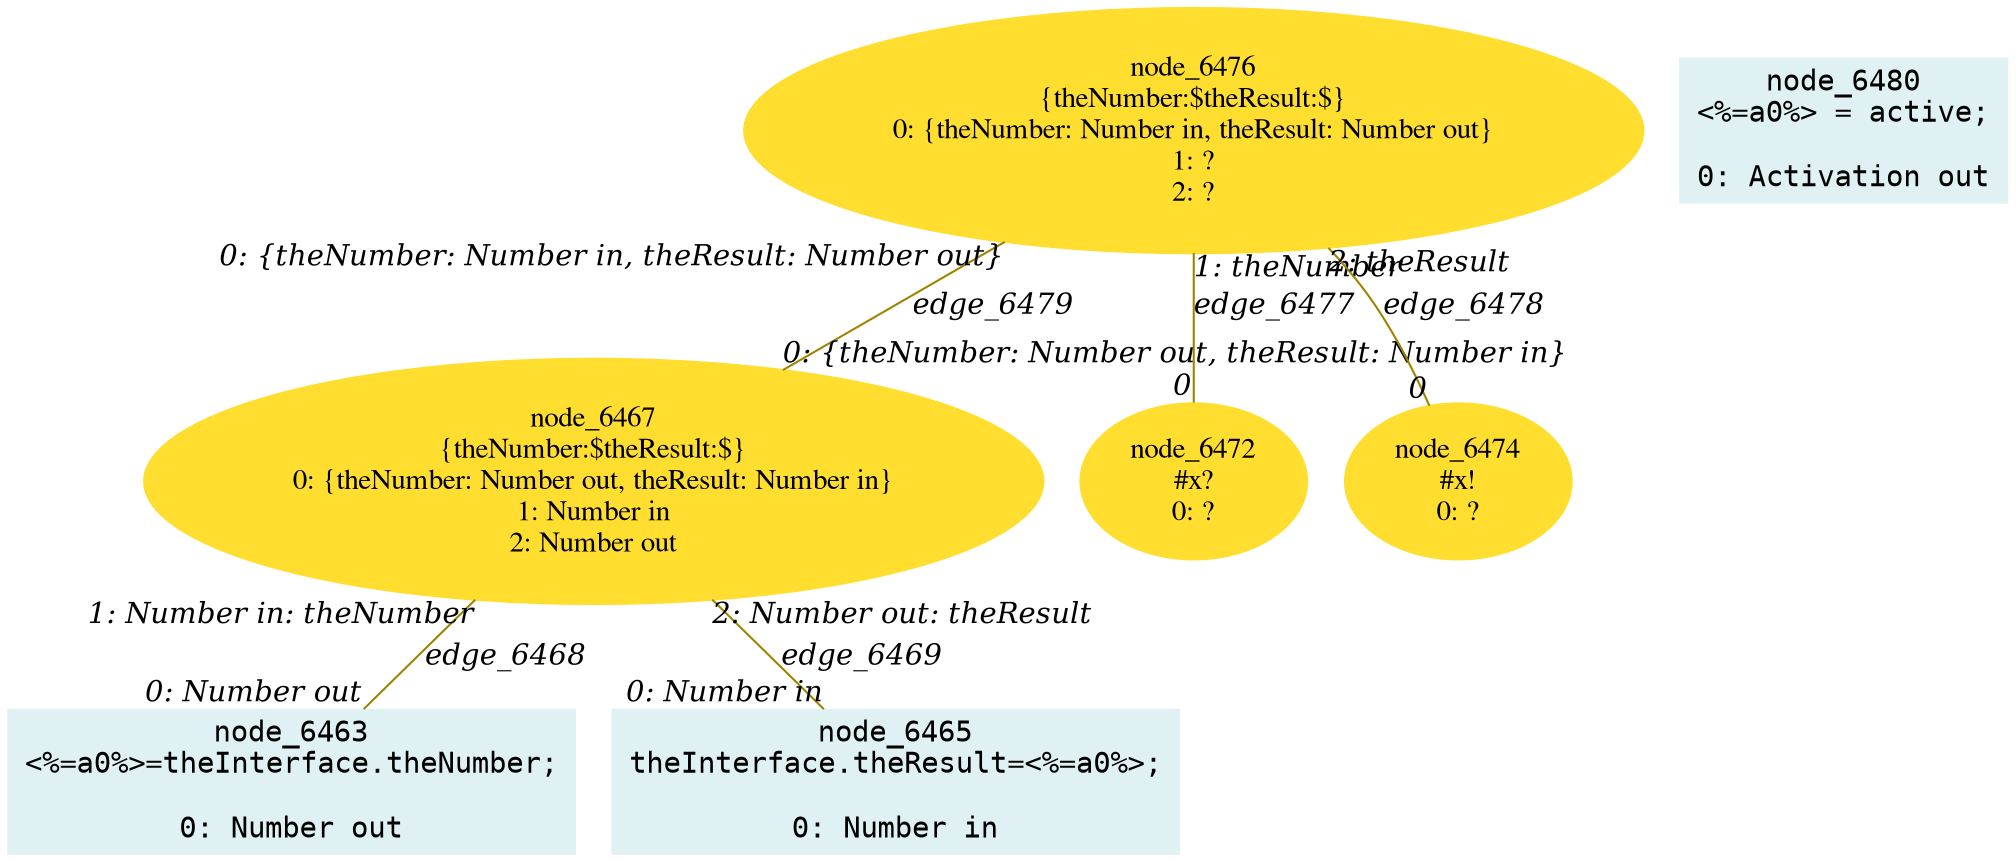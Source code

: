 digraph g{node_6463 [shape="box", style="filled", color="#dff1f2", fontname="Courier", label="node_6463
<%=a0%>=theInterface.theNumber;

0: Number out" ]
node_6465 [shape="box", style="filled", color="#dff1f2", fontname="Courier", label="node_6465
theInterface.theResult=<%=a0%>;

0: Number in" ]
node_6467 [shape="ellipse", style="filled", color="#ffde2f", fontname="Times", label="node_6467
{theNumber:$theResult:$}
0: {theNumber: Number out, theResult: Number in}
1: Number in
2: Number out" ]
node_6472 [shape="ellipse", style="filled", color="#ffde2f", fontname="Times", label="node_6472
#x?
0: ?" ]
node_6474 [shape="ellipse", style="filled", color="#ffde2f", fontname="Times", label="node_6474
#x!
0: ?" ]
node_6476 [shape="ellipse", style="filled", color="#ffde2f", fontname="Times", label="node_6476
{theNumber:$theResult:$}
0: {theNumber: Number in, theResult: Number out}
1: ?
2: ?" ]
node_6480 [shape="box", style="filled", color="#dff1f2", fontname="Courier", label="node_6480
<%=a0%> = active;

0: Activation out" ]
node_6467 -> node_6463 [dir=none, arrowHead=none, fontname="Times-Italic", arrowsize=1, color="#9d8400", label="edge_6468",  headlabel="0: Number out", taillabel="1: Number in: theNumber" ]
node_6467 -> node_6465 [dir=none, arrowHead=none, fontname="Times-Italic", arrowsize=1, color="#9d8400", label="edge_6469",  headlabel="0: Number in", taillabel="2: Number out: theResult" ]
node_6476 -> node_6472 [dir=none, arrowHead=none, fontname="Times-Italic", arrowsize=1, color="#9d8400", label="edge_6477",  headlabel="0", taillabel="1: theNumber" ]
node_6476 -> node_6474 [dir=none, arrowHead=none, fontname="Times-Italic", arrowsize=1, color="#9d8400", label="edge_6478",  headlabel="0", taillabel="2: theResult" ]
node_6476 -> node_6467 [dir=none, arrowHead=none, fontname="Times-Italic", arrowsize=1, color="#9d8400", label="edge_6479",  headlabel="0: {theNumber: Number out, theResult: Number in}", taillabel="0: {theNumber: Number in, theResult: Number out}" ]
}